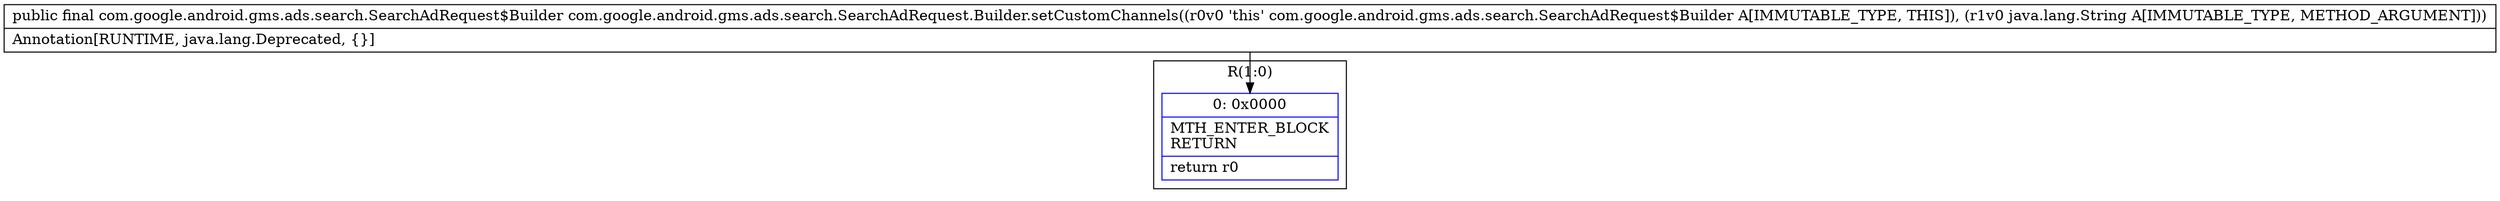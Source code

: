 digraph "CFG forcom.google.android.gms.ads.search.SearchAdRequest.Builder.setCustomChannels(Ljava\/lang\/String;)Lcom\/google\/android\/gms\/ads\/search\/SearchAdRequest$Builder;" {
subgraph cluster_Region_725963651 {
label = "R(1:0)";
node [shape=record,color=blue];
Node_0 [shape=record,label="{0\:\ 0x0000|MTH_ENTER_BLOCK\lRETURN\l|return r0\l}"];
}
MethodNode[shape=record,label="{public final com.google.android.gms.ads.search.SearchAdRequest$Builder com.google.android.gms.ads.search.SearchAdRequest.Builder.setCustomChannels((r0v0 'this' com.google.android.gms.ads.search.SearchAdRequest$Builder A[IMMUTABLE_TYPE, THIS]), (r1v0 java.lang.String A[IMMUTABLE_TYPE, METHOD_ARGUMENT]))  | Annotation[RUNTIME, java.lang.Deprecated, \{\}]\l}"];
MethodNode -> Node_0;
}


